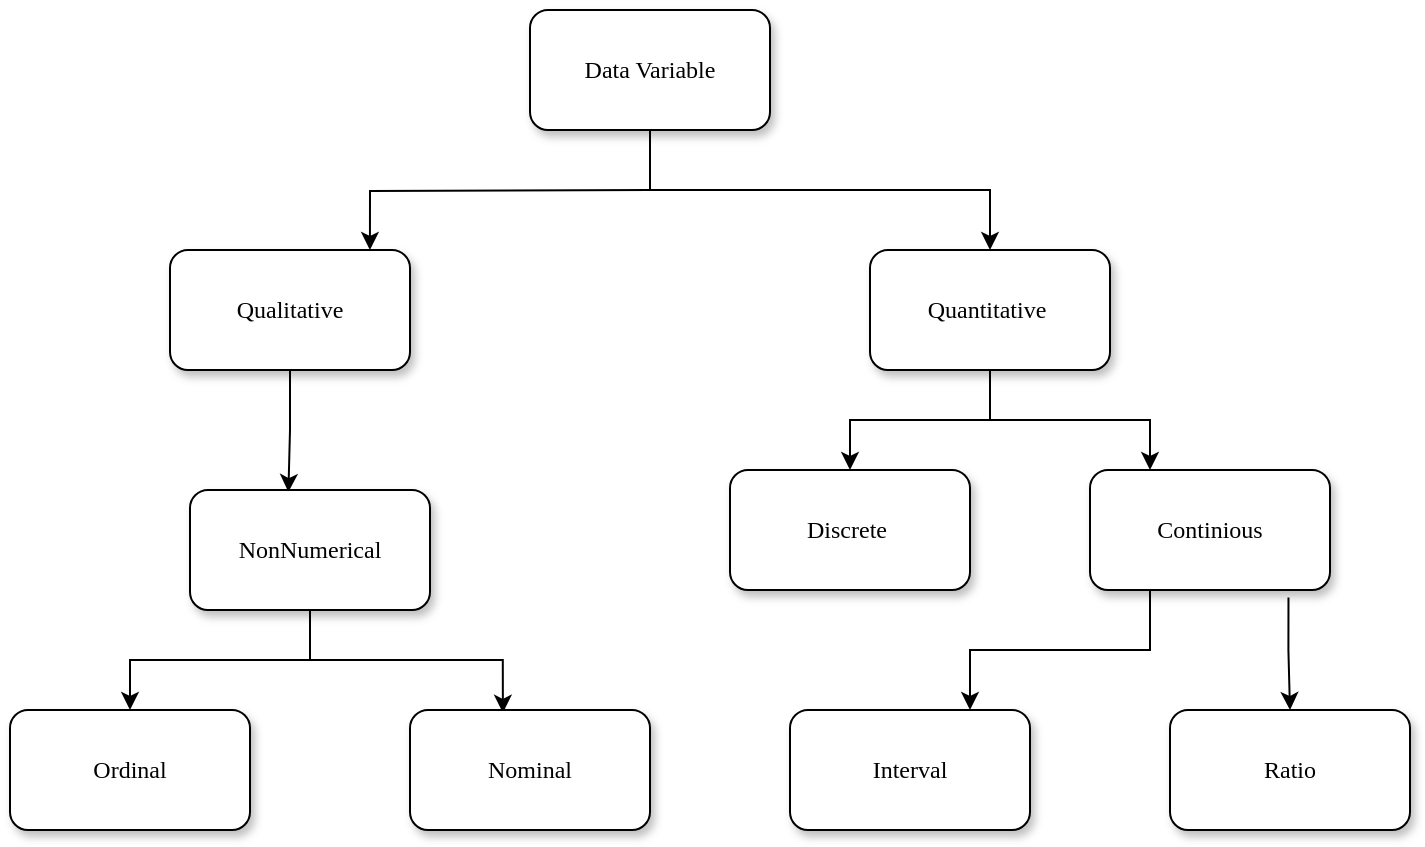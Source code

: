 <mxfile version="17.5.0" type="github">
  <diagram name="Page-1" id="10a91c8b-09ff-31b1-d368-03940ed4cc9e">
    <mxGraphModel dx="1038" dy="579" grid="1" gridSize="10" guides="1" tooltips="1" connect="1" arrows="1" fold="1" page="1" pageScale="1" pageWidth="1100" pageHeight="850" background="none" math="0" shadow="0">
      <root>
        <mxCell id="0" />
        <mxCell id="1" parent="0" />
        <mxCell id="q0jTZUyG8dTxl9nDONYA-21" style="edgeStyle=orthogonalEdgeStyle;rounded=0;orthogonalLoop=1;jettySize=auto;html=1;entryX=0.833;entryY=0;entryDx=0;entryDy=0;entryPerimeter=0;" edge="1" parent="1" target="62893188c0fa7362-2">
          <mxGeometry relative="1" as="geometry">
            <mxPoint x="670" y="140" as="sourcePoint" />
          </mxGeometry>
        </mxCell>
        <mxCell id="q0jTZUyG8dTxl9nDONYA-22" style="edgeStyle=orthogonalEdgeStyle;rounded=0;orthogonalLoop=1;jettySize=auto;html=1;exitX=0.5;exitY=1;exitDx=0;exitDy=0;" edge="1" parent="1" source="62893188c0fa7362-1" target="62893188c0fa7362-3">
          <mxGeometry relative="1" as="geometry" />
        </mxCell>
        <mxCell id="62893188c0fa7362-1" value="Data Variable" style="whiteSpace=wrap;html=1;rounded=1;shadow=1;labelBackgroundColor=none;strokeWidth=1;fontFamily=Verdana;fontSize=12;align=center;" parent="1" vertex="1">
          <mxGeometry x="610" y="50" width="120" height="60" as="geometry" />
        </mxCell>
        <mxCell id="q0jTZUyG8dTxl9nDONYA-18" value="" style="edgeStyle=orthogonalEdgeStyle;rounded=0;orthogonalLoop=1;jettySize=auto;html=1;entryX=0.41;entryY=0.017;entryDx=0;entryDy=0;entryPerimeter=0;" edge="1" parent="1" source="62893188c0fa7362-2" target="62893188c0fa7362-8">
          <mxGeometry relative="1" as="geometry" />
        </mxCell>
        <mxCell id="62893188c0fa7362-2" value="&lt;span&gt;Qualitative&lt;/span&gt;" style="whiteSpace=wrap;html=1;rounded=1;shadow=1;labelBackgroundColor=none;strokeWidth=1;fontFamily=Verdana;fontSize=12;align=center;" parent="1" vertex="1">
          <mxGeometry x="430" y="170" width="120" height="60" as="geometry" />
        </mxCell>
        <mxCell id="q0jTZUyG8dTxl9nDONYA-14" value="" style="edgeStyle=orthogonalEdgeStyle;rounded=0;orthogonalLoop=1;jettySize=auto;html=1;" edge="1" parent="1" source="62893188c0fa7362-3" target="q0jTZUyG8dTxl9nDONYA-6">
          <mxGeometry relative="1" as="geometry" />
        </mxCell>
        <mxCell id="q0jTZUyG8dTxl9nDONYA-15" value="" style="edgeStyle=orthogonalEdgeStyle;rounded=0;orthogonalLoop=1;jettySize=auto;html=1;entryX=0.25;entryY=0;entryDx=0;entryDy=0;" edge="1" parent="1" source="62893188c0fa7362-3" target="q0jTZUyG8dTxl9nDONYA-7">
          <mxGeometry relative="1" as="geometry" />
        </mxCell>
        <mxCell id="62893188c0fa7362-3" value="&lt;span&gt;Quantitative&amp;nbsp;&lt;/span&gt;" style="whiteSpace=wrap;html=1;rounded=1;shadow=1;labelBackgroundColor=none;strokeWidth=1;fontFamily=Verdana;fontSize=12;align=center;" parent="1" vertex="1">
          <mxGeometry x="780" y="170" width="120" height="60" as="geometry" />
        </mxCell>
        <mxCell id="q0jTZUyG8dTxl9nDONYA-19" value="" style="edgeStyle=orthogonalEdgeStyle;rounded=0;orthogonalLoop=1;jettySize=auto;html=1;" edge="1" parent="1" source="62893188c0fa7362-8" target="q0jTZUyG8dTxl9nDONYA-16">
          <mxGeometry relative="1" as="geometry" />
        </mxCell>
        <mxCell id="q0jTZUyG8dTxl9nDONYA-20" value="" style="edgeStyle=orthogonalEdgeStyle;rounded=0;orthogonalLoop=1;jettySize=auto;html=1;entryX=0.387;entryY=0.023;entryDx=0;entryDy=0;entryPerimeter=0;" edge="1" parent="1" source="62893188c0fa7362-8" target="q0jTZUyG8dTxl9nDONYA-17">
          <mxGeometry relative="1" as="geometry" />
        </mxCell>
        <mxCell id="62893188c0fa7362-8" value="&lt;span&gt;NonNumerical&lt;/span&gt;" style="whiteSpace=wrap;html=1;rounded=1;shadow=1;labelBackgroundColor=none;strokeWidth=1;fontFamily=Verdana;fontSize=12;align=center;" parent="1" vertex="1">
          <mxGeometry x="440" y="290" width="120" height="60" as="geometry" />
        </mxCell>
        <mxCell id="q0jTZUyG8dTxl9nDONYA-6" value="&lt;span&gt;Discrete&amp;nbsp;&lt;/span&gt;" style="whiteSpace=wrap;html=1;rounded=1;shadow=1;labelBackgroundColor=none;strokeWidth=1;fontFamily=Verdana;fontSize=12;align=center;" vertex="1" parent="1">
          <mxGeometry x="710" y="280" width="120" height="60" as="geometry" />
        </mxCell>
        <mxCell id="q0jTZUyG8dTxl9nDONYA-12" value="" style="edgeStyle=orthogonalEdgeStyle;rounded=0;orthogonalLoop=1;jettySize=auto;html=1;entryX=0.75;entryY=0;entryDx=0;entryDy=0;exitX=0.25;exitY=1;exitDx=0;exitDy=0;" edge="1" parent="1" source="q0jTZUyG8dTxl9nDONYA-7" target="q0jTZUyG8dTxl9nDONYA-9">
          <mxGeometry relative="1" as="geometry">
            <mxPoint x="920" y="350" as="sourcePoint" />
          </mxGeometry>
        </mxCell>
        <mxCell id="q0jTZUyG8dTxl9nDONYA-13" value="" style="edgeStyle=orthogonalEdgeStyle;rounded=0;orthogonalLoop=1;jettySize=auto;html=1;exitX=0.827;exitY=1.063;exitDx=0;exitDy=0;exitPerimeter=0;" edge="1" parent="1" source="q0jTZUyG8dTxl9nDONYA-7" target="q0jTZUyG8dTxl9nDONYA-8">
          <mxGeometry relative="1" as="geometry" />
        </mxCell>
        <mxCell id="q0jTZUyG8dTxl9nDONYA-7" value="&lt;span&gt;Continious&lt;/span&gt;" style="whiteSpace=wrap;html=1;rounded=1;shadow=1;labelBackgroundColor=none;strokeWidth=1;fontFamily=Verdana;fontSize=12;align=center;" vertex="1" parent="1">
          <mxGeometry x="890" y="280" width="120" height="60" as="geometry" />
        </mxCell>
        <mxCell id="q0jTZUyG8dTxl9nDONYA-8" value="&lt;span&gt;Ratio&lt;/span&gt;" style="whiteSpace=wrap;html=1;rounded=1;shadow=1;labelBackgroundColor=none;strokeWidth=1;fontFamily=Verdana;fontSize=12;align=center;" vertex="1" parent="1">
          <mxGeometry x="930" y="400" width="120" height="60" as="geometry" />
        </mxCell>
        <mxCell id="q0jTZUyG8dTxl9nDONYA-9" value="&lt;span&gt;Interval&lt;/span&gt;" style="whiteSpace=wrap;html=1;rounded=1;shadow=1;labelBackgroundColor=none;strokeWidth=1;fontFamily=Verdana;fontSize=12;align=center;" vertex="1" parent="1">
          <mxGeometry x="740" y="400" width="120" height="60" as="geometry" />
        </mxCell>
        <mxCell id="q0jTZUyG8dTxl9nDONYA-16" value="&lt;span&gt;Ordinal&lt;/span&gt;" style="whiteSpace=wrap;html=1;rounded=1;shadow=1;labelBackgroundColor=none;strokeWidth=1;fontFamily=Verdana;fontSize=12;align=center;" vertex="1" parent="1">
          <mxGeometry x="350" y="400" width="120" height="60" as="geometry" />
        </mxCell>
        <mxCell id="q0jTZUyG8dTxl9nDONYA-17" value="&lt;span&gt;Nominal&lt;/span&gt;" style="whiteSpace=wrap;html=1;rounded=1;shadow=1;labelBackgroundColor=none;strokeWidth=1;fontFamily=Verdana;fontSize=12;align=center;" vertex="1" parent="1">
          <mxGeometry x="550" y="400" width="120" height="60" as="geometry" />
        </mxCell>
      </root>
    </mxGraphModel>
  </diagram>
</mxfile>
